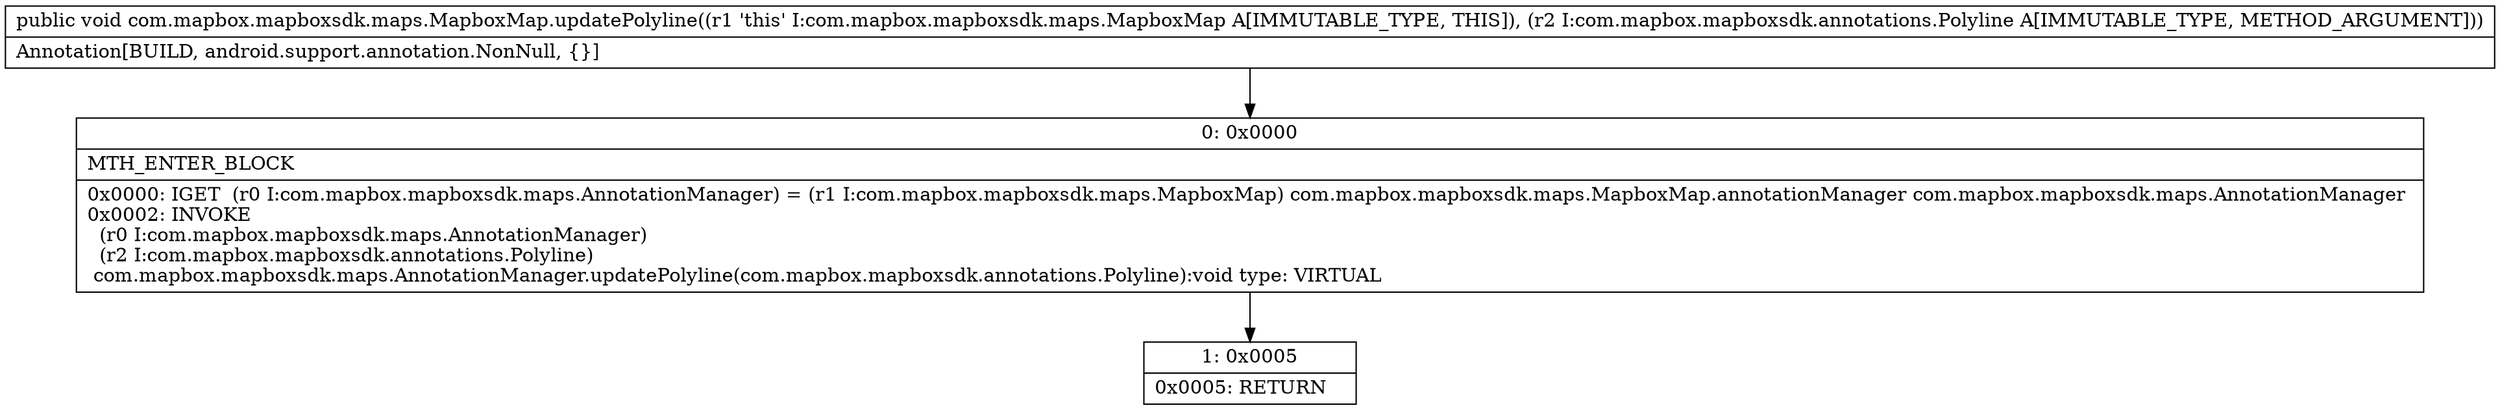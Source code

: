 digraph "CFG forcom.mapbox.mapboxsdk.maps.MapboxMap.updatePolyline(Lcom\/mapbox\/mapboxsdk\/annotations\/Polyline;)V" {
Node_0 [shape=record,label="{0\:\ 0x0000|MTH_ENTER_BLOCK\l|0x0000: IGET  (r0 I:com.mapbox.mapboxsdk.maps.AnnotationManager) = (r1 I:com.mapbox.mapboxsdk.maps.MapboxMap) com.mapbox.mapboxsdk.maps.MapboxMap.annotationManager com.mapbox.mapboxsdk.maps.AnnotationManager \l0x0002: INVOKE  \l  (r0 I:com.mapbox.mapboxsdk.maps.AnnotationManager)\l  (r2 I:com.mapbox.mapboxsdk.annotations.Polyline)\l com.mapbox.mapboxsdk.maps.AnnotationManager.updatePolyline(com.mapbox.mapboxsdk.annotations.Polyline):void type: VIRTUAL \l}"];
Node_1 [shape=record,label="{1\:\ 0x0005|0x0005: RETURN   \l}"];
MethodNode[shape=record,label="{public void com.mapbox.mapboxsdk.maps.MapboxMap.updatePolyline((r1 'this' I:com.mapbox.mapboxsdk.maps.MapboxMap A[IMMUTABLE_TYPE, THIS]), (r2 I:com.mapbox.mapboxsdk.annotations.Polyline A[IMMUTABLE_TYPE, METHOD_ARGUMENT]))  | Annotation[BUILD, android.support.annotation.NonNull, \{\}]\l}"];
MethodNode -> Node_0;
Node_0 -> Node_1;
}


